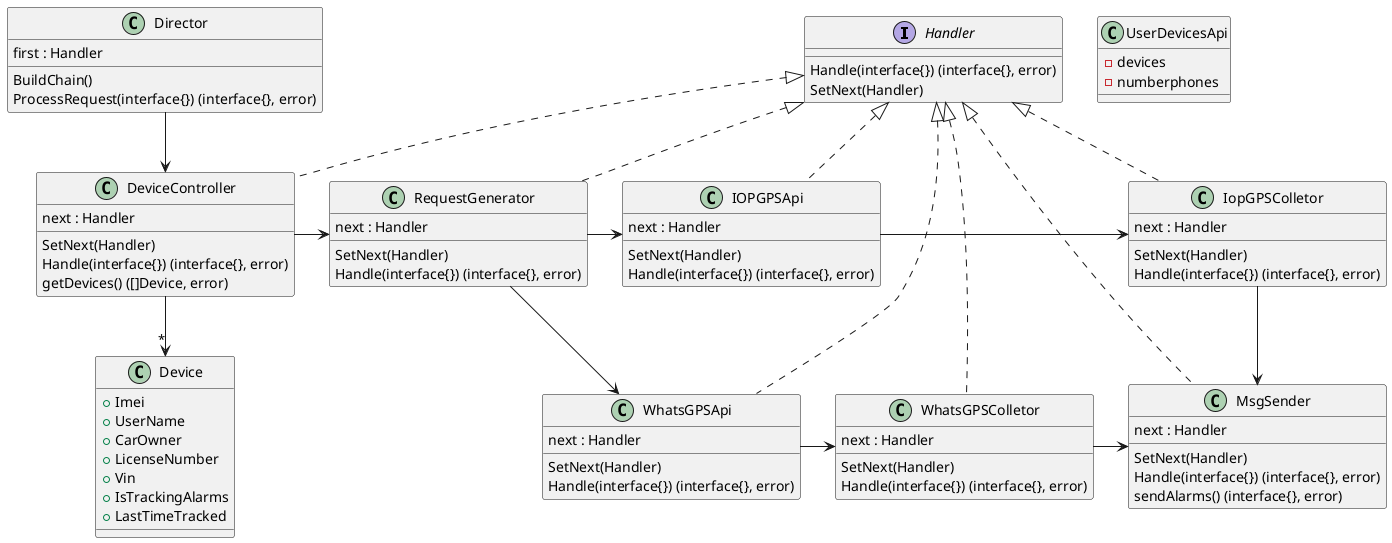 @startuml design

interface Handler {
    Handle(interface{}) (interface{}, error)
    SetNext(Handler)
}

class DeviceController implements Handler {
    next : Handler
    SetNext(Handler)
    Handle(interface{}) (interface{}, error)
    getDevices() ([]Device, error)
}
class Device {
    + Imei
	+ UserName
	+ CarOwner
	+ LicenseNumber
	+ Vin
	+ IsTrackingAlarms
	+ LastTimeTracked
}

DeviceController -down-> "*" Device

class RequestGenerator implements Handler {
    next : Handler
    SetNext(Handler)
    Handle(interface{}) (interface{}, error)
}

class IOPGPSApi implements Handler {
    next : Handler
    SetNext(Handler)
    Handle(interface{}) (interface{}, error)
}

class WhatsGPSApi implements Handler {
    next : Handler
    SetNext(Handler)
    Handle(interface{}) (interface{}, error)
}

class WhatsGPSColletor implements Handler {
    next : Handler
    SetNext(Handler)
    Handle(interface{}) (interface{}, error)
}

class IopGPSColletor implements Handler {
    next : Handler
    SetNext(Handler)
    Handle(interface{}) (interface{}, error)
}

class UserDevicesApi {
    - devices
    - numberphones
}

class MsgSender implements Handler {
    next : Handler
    SetNext(Handler)
    Handle(interface{}) (interface{}, error)
    sendAlarms() (interface{}, error)
}

class Director {
    first : Handler
    BuildChain()
    ProcessRequest(interface{}) (interface{}, error)
}

DeviceController -right-> RequestGenerator
RequestGenerator -right-> IOPGPSApi
RequestGenerator -down-> WhatsGPSApi
IOPGPSApi -right-> IopGPSColletor
WhatsGPSApi -right-> WhatsGPSColletor
WhatsGPSColletor -right-> MsgSender
IopGPSColletor -right-> MsgSender
Director -down-> DeviceController

@enduml
